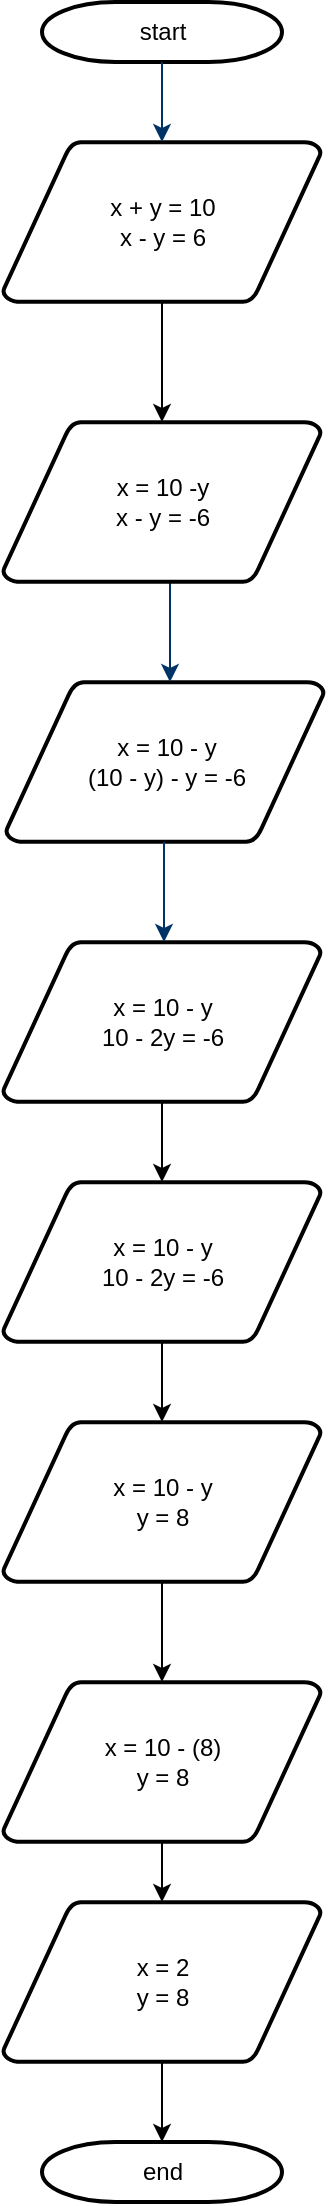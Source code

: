 <mxfile version="15.0.6" type="github">
  <diagram id="6a731a19-8d31-9384-78a2-239565b7b9f0" name="Page-1">
    <mxGraphModel dx="868" dy="482" grid="1" gridSize="10" guides="1" tooltips="1" connect="1" arrows="1" fold="1" page="1" pageScale="1" pageWidth="1169" pageHeight="827" background="none" math="0" shadow="0">
      <root>
        <mxCell id="0" />
        <mxCell id="1" parent="0" />
        <mxCell id="2" value="start" style="shape=mxgraph.flowchart.terminator;strokeWidth=2;gradientColor=none;gradientDirection=north;fontStyle=0;html=1;" parent="1" vertex="1">
          <mxGeometry x="260" y="60" width="120" height="30" as="geometry" />
        </mxCell>
        <mxCell id="Se3zCVmpWicCLBLTkQA5-56" value="" style="edgeStyle=orthogonalEdgeStyle;rounded=0;orthogonalLoop=1;jettySize=auto;html=1;" edge="1" parent="1" source="3" target="Se3zCVmpWicCLBLTkQA5-55">
          <mxGeometry relative="1" as="geometry" />
        </mxCell>
        <mxCell id="3" value="x + y = 10&lt;br&gt;x - y = 6" style="shape=mxgraph.flowchart.data;strokeWidth=2;gradientColor=none;gradientDirection=north;fontStyle=0;html=1;" parent="1" vertex="1">
          <mxGeometry x="240.5" y="130" width="159" height="80" as="geometry" />
        </mxCell>
        <mxCell id="4" value="x = 10 - y&lt;br&gt;(10 - y) - y = -6" style="shape=mxgraph.flowchart.data;strokeWidth=2;gradientColor=none;gradientDirection=north;fontStyle=0;html=1;" parent="1" vertex="1">
          <mxGeometry x="242" y="400" width="159" height="80" as="geometry" />
        </mxCell>
        <mxCell id="7" style="fontStyle=1;strokeColor=#003366;strokeWidth=1;html=1;" parent="1" source="2" target="3" edge="1">
          <mxGeometry relative="1" as="geometry" />
        </mxCell>
        <mxCell id="12" value="" style="edgeStyle=elbowEdgeStyle;elbow=horizontal;fontColor=#001933;fontStyle=1;strokeColor=#003366;strokeWidth=1;html=1;" parent="1" target="4" edge="1">
          <mxGeometry width="100" height="100" as="geometry">
            <mxPoint x="324" y="307" as="sourcePoint" />
            <mxPoint x="100" as="targetPoint" />
          </mxGeometry>
        </mxCell>
        <mxCell id="Se3zCVmpWicCLBLTkQA5-58" value="" style="edgeStyle=orthogonalEdgeStyle;rounded=0;orthogonalLoop=1;jettySize=auto;html=1;" edge="1" parent="1" source="13" target="Se3zCVmpWicCLBLTkQA5-57">
          <mxGeometry relative="1" as="geometry" />
        </mxCell>
        <mxCell id="13" value="x = 10 - y&lt;br&gt;10 - 2y = -6" style="shape=mxgraph.flowchart.data;strokeWidth=2;gradientColor=none;gradientDirection=north;fontStyle=0;html=1;" parent="1" vertex="1">
          <mxGeometry x="240.5" y="530" width="159" height="80" as="geometry" />
        </mxCell>
        <mxCell id="17" value="" style="edgeStyle=elbowEdgeStyle;elbow=horizontal;fontStyle=1;strokeColor=#003366;strokeWidth=1;html=1;" parent="1" source="4" target="13" edge="1">
          <mxGeometry width="100" height="100" as="geometry">
            <mxPoint y="100" as="sourcePoint" />
            <mxPoint x="100" as="targetPoint" />
          </mxGeometry>
        </mxCell>
        <mxCell id="40" value="end" style="shape=mxgraph.flowchart.terminator;strokeWidth=2;gradientColor=none;gradientDirection=north;fontStyle=0;html=1;" parent="1" vertex="1">
          <mxGeometry x="260" y="1130" width="120" height="30" as="geometry" />
        </mxCell>
        <mxCell id="Se3zCVmpWicCLBLTkQA5-55" value="x = 10 -y&lt;br&gt;x - y = -6" style="shape=mxgraph.flowchart.data;strokeWidth=2;gradientColor=none;gradientDirection=north;fontStyle=0;html=1;" vertex="1" parent="1">
          <mxGeometry x="240.5" y="270" width="159" height="80" as="geometry" />
        </mxCell>
        <mxCell id="EQVmAEAFzcdrzgLIOgaB-42" value="" style="edgeStyle=orthogonalEdgeStyle;rounded=0;orthogonalLoop=1;jettySize=auto;html=1;" edge="1" parent="1" source="Se3zCVmpWicCLBLTkQA5-57" target="EQVmAEAFzcdrzgLIOgaB-41">
          <mxGeometry relative="1" as="geometry" />
        </mxCell>
        <mxCell id="Se3zCVmpWicCLBLTkQA5-57" value="x = 10 - y&lt;br&gt;10 - 2y = -6" style="shape=mxgraph.flowchart.data;strokeWidth=2;gradientColor=none;gradientDirection=north;fontStyle=0;html=1;" vertex="1" parent="1">
          <mxGeometry x="240.5" y="650" width="159" height="80" as="geometry" />
        </mxCell>
        <mxCell id="EQVmAEAFzcdrzgLIOgaB-44" value="" style="edgeStyle=orthogonalEdgeStyle;rounded=0;orthogonalLoop=1;jettySize=auto;html=1;" edge="1" parent="1" source="EQVmAEAFzcdrzgLIOgaB-41" target="EQVmAEAFzcdrzgLIOgaB-43">
          <mxGeometry relative="1" as="geometry" />
        </mxCell>
        <mxCell id="EQVmAEAFzcdrzgLIOgaB-41" value="x = 10 - y&lt;br&gt;y = 8" style="shape=mxgraph.flowchart.data;strokeWidth=2;gradientColor=none;gradientDirection=north;fontStyle=0;html=1;" vertex="1" parent="1">
          <mxGeometry x="240.5" y="770" width="159" height="80" as="geometry" />
        </mxCell>
        <mxCell id="EQVmAEAFzcdrzgLIOgaB-46" value="" style="edgeStyle=orthogonalEdgeStyle;rounded=0;orthogonalLoop=1;jettySize=auto;html=1;" edge="1" parent="1" source="EQVmAEAFzcdrzgLIOgaB-43" target="EQVmAEAFzcdrzgLIOgaB-45">
          <mxGeometry relative="1" as="geometry" />
        </mxCell>
        <mxCell id="EQVmAEAFzcdrzgLIOgaB-43" value="x = 10 - (8)&lt;br&gt;y = 8" style="shape=mxgraph.flowchart.data;strokeWidth=2;gradientColor=none;gradientDirection=north;fontStyle=0;html=1;" vertex="1" parent="1">
          <mxGeometry x="240.5" y="900" width="159" height="80" as="geometry" />
        </mxCell>
        <mxCell id="EQVmAEAFzcdrzgLIOgaB-48" value="" style="edgeStyle=orthogonalEdgeStyle;rounded=0;orthogonalLoop=1;jettySize=auto;html=1;" edge="1" parent="1" source="EQVmAEAFzcdrzgLIOgaB-45" target="40">
          <mxGeometry relative="1" as="geometry" />
        </mxCell>
        <mxCell id="EQVmAEAFzcdrzgLIOgaB-45" value="x = 2&lt;br&gt;y = 8" style="shape=mxgraph.flowchart.data;strokeWidth=2;gradientColor=none;gradientDirection=north;fontStyle=0;html=1;" vertex="1" parent="1">
          <mxGeometry x="240.5" y="1010" width="159" height="80" as="geometry" />
        </mxCell>
      </root>
    </mxGraphModel>
  </diagram>
</mxfile>
